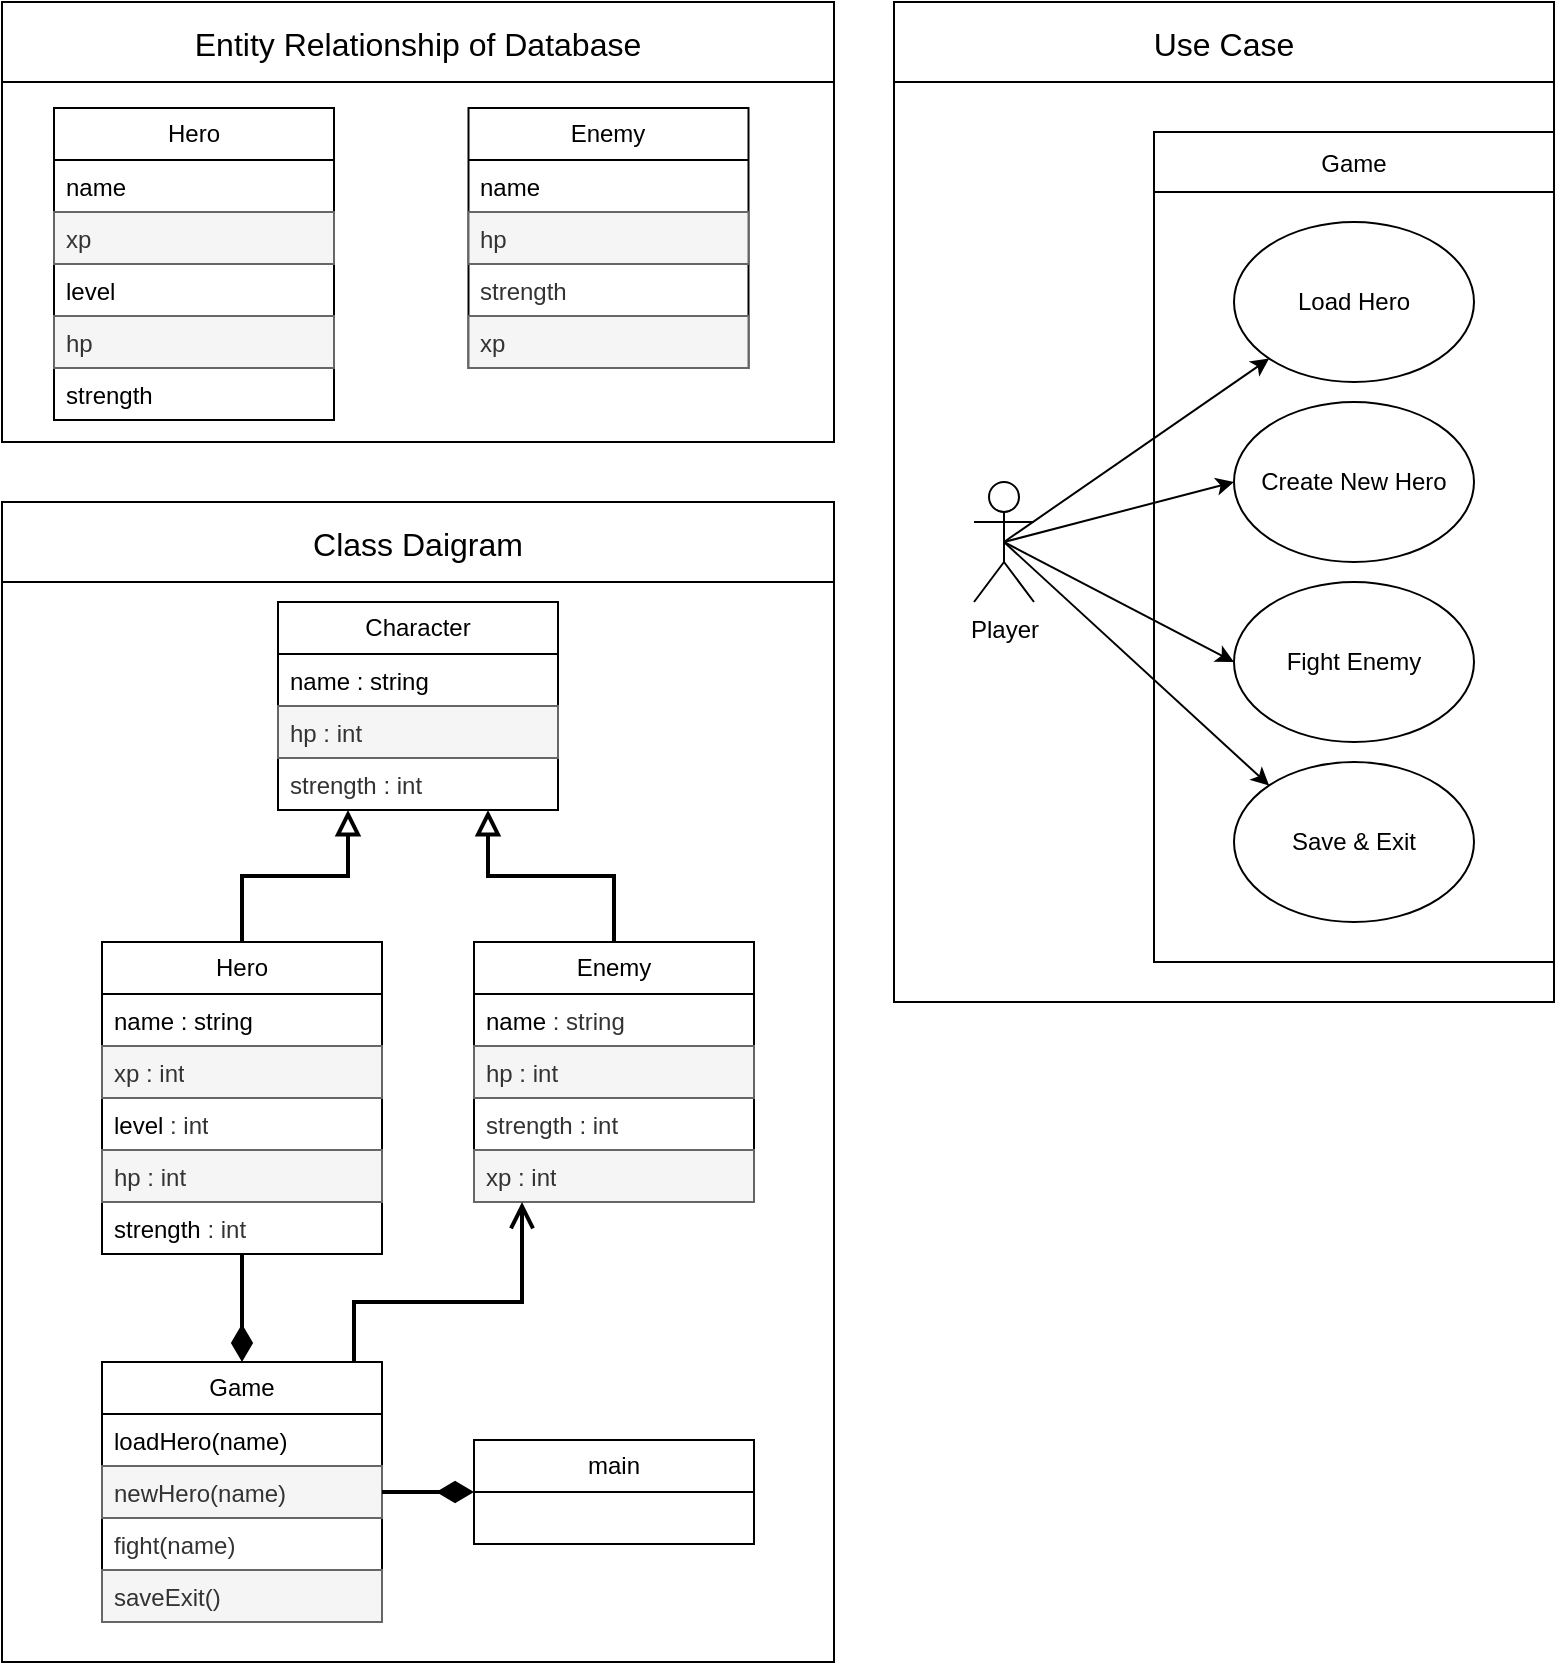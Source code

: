 <mxfile version="24.2.2" type="device">
  <diagram name="Page-1" id="b5b7bab2-c9e2-2cf4-8b2a-24fd1a2a6d21">
    <mxGraphModel dx="1304" dy="874" grid="1" gridSize="10" guides="1" tooltips="1" connect="1" arrows="1" fold="1" page="1" pageScale="1" pageWidth="827" pageHeight="1169" background="none" math="0" shadow="0">
      <root>
        <mxCell id="0" />
        <mxCell id="1" parent="0" />
        <mxCell id="keCxKg6TDDwjZgesL6dW-48" value="Entity Relationship of Database" style="swimlane;startSize=40;fontStyle=0;fillColor=none;fontSize=16;" vertex="1" parent="1">
          <mxGeometry x="24" y="20" width="416" height="220" as="geometry">
            <mxRectangle x="60" y="50" width="140" height="30" as="alternateBounds" />
          </mxGeometry>
        </mxCell>
        <mxCell id="keCxKg6TDDwjZgesL6dW-62" value="Hero" style="swimlane;fontStyle=0;childLayout=stackLayout;horizontal=1;startSize=26;fillColor=none;horizontalStack=0;resizeParent=1;resizeParentMax=0;resizeLast=0;collapsible=1;marginBottom=0;whiteSpace=wrap;html=1;" vertex="1" parent="keCxKg6TDDwjZgesL6dW-48">
          <mxGeometry x="26" y="53" width="140" height="156" as="geometry">
            <mxRectangle x="57" y="50" width="100" height="30" as="alternateBounds" />
          </mxGeometry>
        </mxCell>
        <mxCell id="keCxKg6TDDwjZgesL6dW-63" value="name" style="text;strokeColor=none;fillColor=none;align=left;verticalAlign=top;spacingLeft=4;spacingRight=4;overflow=hidden;rotatable=0;points=[[0,0.5],[1,0.5]];portConstraint=eastwest;whiteSpace=wrap;html=1;" vertex="1" parent="keCxKg6TDDwjZgesL6dW-62">
          <mxGeometry y="26" width="140" height="26" as="geometry" />
        </mxCell>
        <mxCell id="keCxKg6TDDwjZgesL6dW-64" value="xp" style="text;strokeColor=#666666;fillColor=#f5f5f5;align=left;verticalAlign=top;spacingLeft=4;spacingRight=4;overflow=hidden;rotatable=0;points=[[0,0.5],[1,0.5]];portConstraint=eastwest;whiteSpace=wrap;html=1;shadow=0;fontColor=#333333;" vertex="1" parent="keCxKg6TDDwjZgesL6dW-62">
          <mxGeometry y="52" width="140" height="26" as="geometry" />
        </mxCell>
        <mxCell id="keCxKg6TDDwjZgesL6dW-65" value="level" style="text;strokeColor=none;fillColor=none;align=left;verticalAlign=top;spacingLeft=4;spacingRight=4;overflow=hidden;rotatable=0;points=[[0,0.5],[1,0.5]];portConstraint=eastwest;whiteSpace=wrap;html=1;" vertex="1" parent="keCxKg6TDDwjZgesL6dW-62">
          <mxGeometry y="78" width="140" height="26" as="geometry" />
        </mxCell>
        <mxCell id="keCxKg6TDDwjZgesL6dW-66" value="hp" style="text;strokeColor=#666666;fillColor=#f5f5f5;align=left;verticalAlign=top;spacingLeft=4;spacingRight=4;overflow=hidden;rotatable=0;points=[[0,0.5],[1,0.5]];portConstraint=eastwest;whiteSpace=wrap;html=1;fontColor=#333333;" vertex="1" parent="keCxKg6TDDwjZgesL6dW-62">
          <mxGeometry y="104" width="140" height="26" as="geometry" />
        </mxCell>
        <mxCell id="keCxKg6TDDwjZgesL6dW-67" value="strength" style="text;strokeColor=none;fillColor=none;align=left;verticalAlign=top;spacingLeft=4;spacingRight=4;overflow=hidden;rotatable=0;points=[[0,0.5],[1,0.5]];portConstraint=eastwest;whiteSpace=wrap;html=1;" vertex="1" parent="keCxKg6TDDwjZgesL6dW-62">
          <mxGeometry y="130" width="140" height="26" as="geometry" />
        </mxCell>
        <mxCell id="keCxKg6TDDwjZgesL6dW-68" value="Enemy" style="swimlane;fontStyle=0;childLayout=stackLayout;horizontal=1;startSize=26;fillColor=none;horizontalStack=0;resizeParent=1;resizeParentMax=0;resizeLast=0;collapsible=1;marginBottom=0;whiteSpace=wrap;html=1;" vertex="1" parent="keCxKg6TDDwjZgesL6dW-48">
          <mxGeometry x="233.25" y="53" width="140" height="130" as="geometry">
            <mxRectangle x="240" y="240" width="100" height="30" as="alternateBounds" />
          </mxGeometry>
        </mxCell>
        <mxCell id="keCxKg6TDDwjZgesL6dW-69" value="name" style="text;strokeColor=none;fillColor=none;align=left;verticalAlign=top;spacingLeft=4;spacingRight=4;overflow=hidden;rotatable=0;points=[[0,0.5],[1,0.5]];portConstraint=eastwest;whiteSpace=wrap;html=1;" vertex="1" parent="keCxKg6TDDwjZgesL6dW-68">
          <mxGeometry y="26" width="140" height="26" as="geometry" />
        </mxCell>
        <mxCell id="keCxKg6TDDwjZgesL6dW-70" value="hp" style="text;strokeColor=#666666;fillColor=#f5f5f5;align=left;verticalAlign=top;spacingLeft=4;spacingRight=4;overflow=hidden;rotatable=0;points=[[0,0.5],[1,0.5]];portConstraint=eastwest;whiteSpace=wrap;html=1;fontColor=#333333;" vertex="1" parent="keCxKg6TDDwjZgesL6dW-68">
          <mxGeometry y="52" width="140" height="26" as="geometry" />
        </mxCell>
        <mxCell id="keCxKg6TDDwjZgesL6dW-71" value="strength" style="text;strokeColor=none;fillColor=none;align=left;verticalAlign=top;spacingLeft=4;spacingRight=4;overflow=hidden;rotatable=0;points=[[0,0.5],[1,0.5]];portConstraint=eastwest;whiteSpace=wrap;html=1;fontColor=#333333;" vertex="1" parent="keCxKg6TDDwjZgesL6dW-68">
          <mxGeometry y="78" width="140" height="26" as="geometry" />
        </mxCell>
        <mxCell id="keCxKg6TDDwjZgesL6dW-72" value="xp" style="text;strokeColor=#666666;fillColor=#f5f5f5;align=left;verticalAlign=top;spacingLeft=4;spacingRight=4;overflow=hidden;rotatable=0;points=[[0,0.5],[1,0.5]];portConstraint=eastwest;whiteSpace=wrap;html=1;fontColor=#333333;" vertex="1" parent="keCxKg6TDDwjZgesL6dW-68">
          <mxGeometry y="104" width="140" height="26" as="geometry" />
        </mxCell>
        <mxCell id="keCxKg6TDDwjZgesL6dW-76" value="Use Case" style="swimlane;startSize=40;fontStyle=0;fillColor=none;fontSize=16;" vertex="1" parent="1">
          <mxGeometry x="470" y="20" width="330" height="500" as="geometry" />
        </mxCell>
        <mxCell id="keCxKg6TDDwjZgesL6dW-45" value="Game" style="swimlane;startSize=30;fontStyle=0;fillColor=none;" vertex="1" parent="keCxKg6TDDwjZgesL6dW-76">
          <mxGeometry x="130" y="65" width="200" height="415" as="geometry">
            <mxRectangle x="130" y="65" width="70" height="30" as="alternateBounds" />
          </mxGeometry>
        </mxCell>
        <mxCell id="keCxKg6TDDwjZgesL6dW-46" value="Load Hero&lt;span style=&quot;color: rgba(0, 0, 0, 0); font-family: monospace; font-size: 0px; text-align: start; text-wrap: nowrap;&quot;&gt;%3CmxGraphModel%3E%3Croot%3E%3CmxCell%20id%3D%220%22%2F%3E%3CmxCell%20id%3D%221%22%20parent%3D%220%22%2F%3E%3CmxCell%20id%3D%222%22%20value%3D%22Game%22%20style%3D%22swimlane%3BstartSize%3D30%3BfontStyle%3D0%3BfillColor%3Dnone%3B%22%20vertex%3D%221%22%20parent%3D%221%22%3E%3CmxGeometry%20x%3D%2287%22%20y%3D%22320%22%20width%3D%22260%22%20height%3D%22410%22%20as%3D%22geometry%22%2F%3E%3C%2FmxCell%3E%3CmxCell%20id%3D%223%22%20value%3D%22%22%20style%3D%22ellipse%3BwhiteSpace%3Dwrap%3Bhtml%3D1%3B%22%20vertex%3D%221%22%20parent%3D%222%22%3E%3CmxGeometry%20x%3D%2240%22%20y%3D%2240%22%20width%3D%22120%22%20height%3D%2280%22%20as%3D%22geometry%22%2F%3E%3C%2FmxCell%3E%3CmxCell%20id%3D%224%22%20value%3D%22%22%20style%3D%22swimlane%3BstartSize%3D0%3B%22%20vertex%3D%221%22%20parent%3D%222%22%3E%3CmxGeometry%20x%3D%22-60%22%20y%3D%22-20%22%20width%3D%22390%22%20height%3D%22540%22%20as%3D%22geometry%22%2F%3E%3C%2FmxCell%3E%3C%2Froot%3E%3C%2FmxGraphModel%3E&lt;/span&gt;" style="ellipse;whiteSpace=wrap;html=1;" vertex="1" parent="keCxKg6TDDwjZgesL6dW-45">
          <mxGeometry x="40" y="45" width="120" height="80" as="geometry" />
        </mxCell>
        <mxCell id="keCxKg6TDDwjZgesL6dW-77" value="Create New Hero" style="ellipse;whiteSpace=wrap;html=1;" vertex="1" parent="keCxKg6TDDwjZgesL6dW-45">
          <mxGeometry x="40" y="135" width="120" height="80" as="geometry" />
        </mxCell>
        <mxCell id="keCxKg6TDDwjZgesL6dW-78" value="Fight Enemy&lt;span style=&quot;color: rgba(0, 0, 0, 0); font-family: monospace; font-size: 0px; text-align: start; text-wrap: nowrap;&quot;&gt;%3CmxGraphModel%3E%3Croot%3E%3CmxCell%20id%3D%220%22%2F%3E%3CmxCell%20id%3D%221%22%20parent%3D%220%22%2F%3E%3CmxCell%20id%3D%222%22%20value%3D%22Create%20New%20Hero%22%20style%3D%22ellipse%3BwhiteSpace%3Dwrap%3Bhtml%3D1%3B%22%20vertex%3D%221%22%20parent%3D%221%22%3E%3CmxGeometry%20x%3D%22230%22%20y%3D%22560%22%20width%3D%22120%22%20height%3D%2280%22%20as%3D%22geometry%22%2F%3E%3C%2FmxCell%3E%3C%2Froot%3E%3C%2FmxGraphModel%3E&lt;/span&gt;" style="ellipse;whiteSpace=wrap;html=1;" vertex="1" parent="keCxKg6TDDwjZgesL6dW-45">
          <mxGeometry x="40" y="225" width="120" height="80" as="geometry" />
        </mxCell>
        <mxCell id="keCxKg6TDDwjZgesL6dW-79" value="Save &amp;amp; Exit" style="ellipse;whiteSpace=wrap;html=1;" vertex="1" parent="keCxKg6TDDwjZgesL6dW-45">
          <mxGeometry x="40" y="315" width="120" height="80" as="geometry" />
        </mxCell>
        <mxCell id="keCxKg6TDDwjZgesL6dW-44" value="Player" style="shape=umlActor;verticalLabelPosition=bottom;verticalAlign=top;html=1;" vertex="1" parent="keCxKg6TDDwjZgesL6dW-76">
          <mxGeometry x="40" y="240" width="30" height="60" as="geometry" />
        </mxCell>
        <mxCell id="keCxKg6TDDwjZgesL6dW-81" value="" style="endArrow=classic;html=1;rounded=0;exitX=0.5;exitY=0.5;exitDx=0;exitDy=0;exitPerimeter=0;entryX=0;entryY=1;entryDx=0;entryDy=0;" edge="1" parent="keCxKg6TDDwjZgesL6dW-76" source="keCxKg6TDDwjZgesL6dW-44" target="keCxKg6TDDwjZgesL6dW-46">
          <mxGeometry width="50" height="50" relative="1" as="geometry">
            <mxPoint x="130" y="270" as="sourcePoint" />
            <mxPoint x="180" y="220" as="targetPoint" />
          </mxGeometry>
        </mxCell>
        <mxCell id="keCxKg6TDDwjZgesL6dW-82" value="" style="endArrow=classic;html=1;rounded=0;exitX=0.5;exitY=0.5;exitDx=0;exitDy=0;exitPerimeter=0;entryX=0;entryY=0.5;entryDx=0;entryDy=0;" edge="1" parent="keCxKg6TDDwjZgesL6dW-76" source="keCxKg6TDDwjZgesL6dW-44" target="keCxKg6TDDwjZgesL6dW-77">
          <mxGeometry width="50" height="50" relative="1" as="geometry">
            <mxPoint x="30" y="351" as="sourcePoint" />
            <mxPoint x="153" y="294" as="targetPoint" />
          </mxGeometry>
        </mxCell>
        <mxCell id="keCxKg6TDDwjZgesL6dW-83" value="" style="endArrow=classic;html=1;rounded=0;exitX=0.5;exitY=0.5;exitDx=0;exitDy=0;exitPerimeter=0;entryX=0;entryY=0.5;entryDx=0;entryDy=0;" edge="1" parent="keCxKg6TDDwjZgesL6dW-76" source="keCxKg6TDDwjZgesL6dW-44" target="keCxKg6TDDwjZgesL6dW-78">
          <mxGeometry width="50" height="50" relative="1" as="geometry">
            <mxPoint x="75" y="245" as="sourcePoint" />
            <mxPoint x="180" y="250" as="targetPoint" />
          </mxGeometry>
        </mxCell>
        <mxCell id="keCxKg6TDDwjZgesL6dW-84" value="" style="endArrow=classic;html=1;rounded=0;exitX=0.5;exitY=0.5;exitDx=0;exitDy=0;exitPerimeter=0;entryX=0;entryY=0;entryDx=0;entryDy=0;" edge="1" parent="keCxKg6TDDwjZgesL6dW-76" source="keCxKg6TDDwjZgesL6dW-44" target="keCxKg6TDDwjZgesL6dW-79">
          <mxGeometry width="50" height="50" relative="1" as="geometry">
            <mxPoint x="85" y="255" as="sourcePoint" />
            <mxPoint x="190" y="260" as="targetPoint" />
          </mxGeometry>
        </mxCell>
        <mxCell id="keCxKg6TDDwjZgesL6dW-85" value="Class Daigram" style="swimlane;startSize=40;fontStyle=0;fontSize=16;fillColor=none;" vertex="1" parent="1">
          <mxGeometry x="24" y="270" width="416" height="580" as="geometry" />
        </mxCell>
        <mxCell id="keCxKg6TDDwjZgesL6dW-87" value="Hero" style="swimlane;fontStyle=0;childLayout=stackLayout;horizontal=1;startSize=26;fillColor=none;horizontalStack=0;resizeParent=1;resizeParentMax=0;resizeLast=0;collapsible=1;marginBottom=0;whiteSpace=wrap;html=1;" vertex="1" parent="keCxKg6TDDwjZgesL6dW-85">
          <mxGeometry x="50" y="220" width="140" height="156" as="geometry">
            <mxRectangle x="57" y="50" width="100" height="30" as="alternateBounds" />
          </mxGeometry>
        </mxCell>
        <mxCell id="keCxKg6TDDwjZgesL6dW-88" value="name : string" style="text;strokeColor=none;fillColor=none;align=left;verticalAlign=top;spacingLeft=4;spacingRight=4;overflow=hidden;rotatable=0;points=[[0,0.5],[1,0.5]];portConstraint=eastwest;whiteSpace=wrap;html=1;" vertex="1" parent="keCxKg6TDDwjZgesL6dW-87">
          <mxGeometry y="26" width="140" height="26" as="geometry" />
        </mxCell>
        <mxCell id="keCxKg6TDDwjZgesL6dW-89" value="xp : int" style="text;strokeColor=#666666;fillColor=#f5f5f5;align=left;verticalAlign=top;spacingLeft=4;spacingRight=4;overflow=hidden;rotatable=0;points=[[0,0.5],[1,0.5]];portConstraint=eastwest;whiteSpace=wrap;html=1;shadow=0;fontColor=#333333;" vertex="1" parent="keCxKg6TDDwjZgesL6dW-87">
          <mxGeometry y="52" width="140" height="26" as="geometry" />
        </mxCell>
        <mxCell id="keCxKg6TDDwjZgesL6dW-90" value="level&amp;nbsp;&lt;span style=&quot;color: rgb(51, 51, 51);&quot;&gt;: int&lt;/span&gt;" style="text;strokeColor=none;fillColor=none;align=left;verticalAlign=top;spacingLeft=4;spacingRight=4;overflow=hidden;rotatable=0;points=[[0,0.5],[1,0.5]];portConstraint=eastwest;whiteSpace=wrap;html=1;" vertex="1" parent="keCxKg6TDDwjZgesL6dW-87">
          <mxGeometry y="78" width="140" height="26" as="geometry" />
        </mxCell>
        <mxCell id="keCxKg6TDDwjZgesL6dW-91" value="hp : int" style="text;strokeColor=#666666;fillColor=#f5f5f5;align=left;verticalAlign=top;spacingLeft=4;spacingRight=4;overflow=hidden;rotatable=0;points=[[0,0.5],[1,0.5]];portConstraint=eastwest;whiteSpace=wrap;html=1;fontColor=#333333;" vertex="1" parent="keCxKg6TDDwjZgesL6dW-87">
          <mxGeometry y="104" width="140" height="26" as="geometry" />
        </mxCell>
        <mxCell id="keCxKg6TDDwjZgesL6dW-92" value="strength&amp;nbsp;&lt;span style=&quot;color: rgb(51, 51, 51);&quot;&gt;: int&lt;/span&gt;" style="text;strokeColor=none;fillColor=none;align=left;verticalAlign=top;spacingLeft=4;spacingRight=4;overflow=hidden;rotatable=0;points=[[0,0.5],[1,0.5]];portConstraint=eastwest;whiteSpace=wrap;html=1;" vertex="1" parent="keCxKg6TDDwjZgesL6dW-87">
          <mxGeometry y="130" width="140" height="26" as="geometry" />
        </mxCell>
        <mxCell id="keCxKg6TDDwjZgesL6dW-93" value="Enemy" style="swimlane;fontStyle=0;childLayout=stackLayout;horizontal=1;startSize=26;fillColor=none;horizontalStack=0;resizeParent=1;resizeParentMax=0;resizeLast=0;collapsible=1;marginBottom=0;whiteSpace=wrap;html=1;" vertex="1" parent="keCxKg6TDDwjZgesL6dW-85">
          <mxGeometry x="236" y="220" width="140" height="130" as="geometry">
            <mxRectangle x="240" y="240" width="100" height="30" as="alternateBounds" />
          </mxGeometry>
        </mxCell>
        <mxCell id="keCxKg6TDDwjZgesL6dW-94" value="name &lt;font color=&quot;#333333&quot;&gt;: string&lt;/font&gt;" style="text;strokeColor=none;fillColor=none;align=left;verticalAlign=top;spacingLeft=4;spacingRight=4;overflow=hidden;rotatable=0;points=[[0,0.5],[1,0.5]];portConstraint=eastwest;whiteSpace=wrap;html=1;" vertex="1" parent="keCxKg6TDDwjZgesL6dW-93">
          <mxGeometry y="26" width="140" height="26" as="geometry" />
        </mxCell>
        <mxCell id="keCxKg6TDDwjZgesL6dW-95" value="hp : int" style="text;strokeColor=#666666;fillColor=#f5f5f5;align=left;verticalAlign=top;spacingLeft=4;spacingRight=4;overflow=hidden;rotatable=0;points=[[0,0.5],[1,0.5]];portConstraint=eastwest;whiteSpace=wrap;html=1;fontColor=#333333;" vertex="1" parent="keCxKg6TDDwjZgesL6dW-93">
          <mxGeometry y="52" width="140" height="26" as="geometry" />
        </mxCell>
        <mxCell id="keCxKg6TDDwjZgesL6dW-96" value="strength : int" style="text;strokeColor=none;fillColor=none;align=left;verticalAlign=top;spacingLeft=4;spacingRight=4;overflow=hidden;rotatable=0;points=[[0,0.5],[1,0.5]];portConstraint=eastwest;whiteSpace=wrap;html=1;fontColor=#333333;" vertex="1" parent="keCxKg6TDDwjZgesL6dW-93">
          <mxGeometry y="78" width="140" height="26" as="geometry" />
        </mxCell>
        <mxCell id="keCxKg6TDDwjZgesL6dW-97" value="xp : int" style="text;strokeColor=#666666;fillColor=#f5f5f5;align=left;verticalAlign=top;spacingLeft=4;spacingRight=4;overflow=hidden;rotatable=0;points=[[0,0.5],[1,0.5]];portConstraint=eastwest;whiteSpace=wrap;html=1;fontColor=#333333;" vertex="1" parent="keCxKg6TDDwjZgesL6dW-93">
          <mxGeometry y="104" width="140" height="26" as="geometry" />
        </mxCell>
        <mxCell id="keCxKg6TDDwjZgesL6dW-107" style="edgeStyle=orthogonalEdgeStyle;rounded=0;orthogonalLoop=1;jettySize=auto;html=1;endArrow=open;endFill=0;startArrow=none;startFill=0;strokeWidth=2;endSize=9;" edge="1" parent="keCxKg6TDDwjZgesL6dW-85" source="keCxKg6TDDwjZgesL6dW-101" target="keCxKg6TDDwjZgesL6dW-93">
          <mxGeometry relative="1" as="geometry">
            <mxPoint x="310" y="420" as="sourcePoint" />
            <Array as="points">
              <mxPoint x="176" y="400" />
              <mxPoint x="260" y="400" />
            </Array>
          </mxGeometry>
        </mxCell>
        <mxCell id="keCxKg6TDDwjZgesL6dW-121" style="edgeStyle=orthogonalEdgeStyle;rounded=0;orthogonalLoop=1;jettySize=auto;html=1;strokeWidth=2;endSize=13;startArrow=none;startFill=0;endArrow=diamondThin;endFill=1;entryX=0.5;entryY=0;entryDx=0;entryDy=0;" edge="1" parent="keCxKg6TDDwjZgesL6dW-85" source="keCxKg6TDDwjZgesL6dW-87" target="keCxKg6TDDwjZgesL6dW-101">
          <mxGeometry relative="1" as="geometry" />
        </mxCell>
        <mxCell id="keCxKg6TDDwjZgesL6dW-101" value="Game" style="swimlane;fontStyle=0;childLayout=stackLayout;horizontal=1;startSize=26;fillColor=none;horizontalStack=0;resizeParent=1;resizeParentMax=0;resizeLast=0;collapsible=1;marginBottom=0;whiteSpace=wrap;html=1;" vertex="1" parent="keCxKg6TDDwjZgesL6dW-85">
          <mxGeometry x="50" y="430" width="140" height="130" as="geometry">
            <mxRectangle x="240" y="240" width="100" height="30" as="alternateBounds" />
          </mxGeometry>
        </mxCell>
        <mxCell id="keCxKg6TDDwjZgesL6dW-102" value="loadHero(name)" style="text;strokeColor=none;fillColor=none;align=left;verticalAlign=top;spacingLeft=4;spacingRight=4;overflow=hidden;rotatable=0;points=[[0,0.5],[1,0.5]];portConstraint=eastwest;whiteSpace=wrap;html=1;" vertex="1" parent="keCxKg6TDDwjZgesL6dW-101">
          <mxGeometry y="26" width="140" height="26" as="geometry" />
        </mxCell>
        <mxCell id="keCxKg6TDDwjZgesL6dW-103" value="newHero(name)" style="text;strokeColor=#666666;fillColor=#f5f5f5;align=left;verticalAlign=top;spacingLeft=4;spacingRight=4;overflow=hidden;rotatable=0;points=[[0,0.5],[1,0.5]];portConstraint=eastwest;whiteSpace=wrap;html=1;fontColor=#333333;" vertex="1" parent="keCxKg6TDDwjZgesL6dW-101">
          <mxGeometry y="52" width="140" height="26" as="geometry" />
        </mxCell>
        <mxCell id="keCxKg6TDDwjZgesL6dW-104" value="fight(name)" style="text;strokeColor=none;fillColor=none;align=left;verticalAlign=top;spacingLeft=4;spacingRight=4;overflow=hidden;rotatable=0;points=[[0,0.5],[1,0.5]];portConstraint=eastwest;whiteSpace=wrap;html=1;fontColor=#333333;" vertex="1" parent="keCxKg6TDDwjZgesL6dW-101">
          <mxGeometry y="78" width="140" height="26" as="geometry" />
        </mxCell>
        <mxCell id="keCxKg6TDDwjZgesL6dW-105" value="saveExit()" style="text;strokeColor=#666666;fillColor=#f5f5f5;align=left;verticalAlign=top;spacingLeft=4;spacingRight=4;overflow=hidden;rotatable=0;points=[[0,0.5],[1,0.5]];portConstraint=eastwest;whiteSpace=wrap;html=1;fontColor=#333333;" vertex="1" parent="keCxKg6TDDwjZgesL6dW-101">
          <mxGeometry y="104" width="140" height="26" as="geometry" />
        </mxCell>
        <mxCell id="keCxKg6TDDwjZgesL6dW-113" style="edgeStyle=orthogonalEdgeStyle;rounded=0;orthogonalLoop=1;jettySize=auto;html=1;endArrow=none;endFill=0;strokeWidth=2;startArrow=diamondThin;startFill=1;startSize=13;" edge="1" parent="keCxKg6TDDwjZgesL6dW-85" source="keCxKg6TDDwjZgesL6dW-122" target="keCxKg6TDDwjZgesL6dW-101">
          <mxGeometry relative="1" as="geometry">
            <mxPoint x="236" y="495" as="sourcePoint" />
            <mxPoint x="250" y="495" as="targetPoint" />
          </mxGeometry>
        </mxCell>
        <mxCell id="keCxKg6TDDwjZgesL6dW-119" style="edgeStyle=orthogonalEdgeStyle;rounded=0;orthogonalLoop=1;jettySize=auto;html=1;endArrow=block;endFill=0;strokeWidth=2;endSize=8;entryX=0.25;entryY=1;entryDx=0;entryDy=0;" edge="1" parent="keCxKg6TDDwjZgesL6dW-85" source="keCxKg6TDDwjZgesL6dW-87" target="keCxKg6TDDwjZgesL6dW-114">
          <mxGeometry relative="1" as="geometry" />
        </mxCell>
        <mxCell id="keCxKg6TDDwjZgesL6dW-120" style="edgeStyle=orthogonalEdgeStyle;rounded=0;orthogonalLoop=1;jettySize=auto;html=1;endArrow=block;endFill=0;strokeWidth=2;endSize=8;entryX=0.75;entryY=1;entryDx=0;entryDy=0;" edge="1" parent="keCxKg6TDDwjZgesL6dW-85" source="keCxKg6TDDwjZgesL6dW-93" target="keCxKg6TDDwjZgesL6dW-114">
          <mxGeometry relative="1" as="geometry" />
        </mxCell>
        <mxCell id="keCxKg6TDDwjZgesL6dW-114" value="Character" style="swimlane;fontStyle=0;childLayout=stackLayout;horizontal=1;startSize=26;fillColor=none;horizontalStack=0;resizeParent=1;resizeParentMax=0;resizeLast=0;collapsible=1;marginBottom=0;whiteSpace=wrap;html=1;" vertex="1" parent="keCxKg6TDDwjZgesL6dW-85">
          <mxGeometry x="138" y="50" width="140" height="104" as="geometry">
            <mxRectangle x="240" y="240" width="100" height="30" as="alternateBounds" />
          </mxGeometry>
        </mxCell>
        <mxCell id="keCxKg6TDDwjZgesL6dW-115" value="name : string" style="text;strokeColor=none;fillColor=none;align=left;verticalAlign=top;spacingLeft=4;spacingRight=4;overflow=hidden;rotatable=0;points=[[0,0.5],[1,0.5]];portConstraint=eastwest;whiteSpace=wrap;html=1;" vertex="1" parent="keCxKg6TDDwjZgesL6dW-114">
          <mxGeometry y="26" width="140" height="26" as="geometry" />
        </mxCell>
        <mxCell id="keCxKg6TDDwjZgesL6dW-116" value="hp : int" style="text;strokeColor=#666666;fillColor=#f5f5f5;align=left;verticalAlign=top;spacingLeft=4;spacingRight=4;overflow=hidden;rotatable=0;points=[[0,0.5],[1,0.5]];portConstraint=eastwest;whiteSpace=wrap;html=1;fontColor=#333333;" vertex="1" parent="keCxKg6TDDwjZgesL6dW-114">
          <mxGeometry y="52" width="140" height="26" as="geometry" />
        </mxCell>
        <mxCell id="keCxKg6TDDwjZgesL6dW-117" value="strength : int" style="text;strokeColor=none;fillColor=none;align=left;verticalAlign=top;spacingLeft=4;spacingRight=4;overflow=hidden;rotatable=0;points=[[0,0.5],[1,0.5]];portConstraint=eastwest;whiteSpace=wrap;html=1;fontColor=#333333;" vertex="1" parent="keCxKg6TDDwjZgesL6dW-114">
          <mxGeometry y="78" width="140" height="26" as="geometry" />
        </mxCell>
        <mxCell id="keCxKg6TDDwjZgesL6dW-122" value="main" style="swimlane;fontStyle=0;childLayout=stackLayout;horizontal=1;startSize=26;fillColor=none;horizontalStack=0;resizeParent=1;resizeParentMax=0;resizeLast=0;collapsible=1;marginBottom=0;whiteSpace=wrap;html=1;" vertex="1" parent="keCxKg6TDDwjZgesL6dW-85">
          <mxGeometry x="236" y="469" width="140" height="52" as="geometry">
            <mxRectangle x="240" y="240" width="100" height="30" as="alternateBounds" />
          </mxGeometry>
        </mxCell>
        <mxCell id="keCxKg6TDDwjZgesL6dW-125" value="&amp;nbsp;" style="text;strokeColor=none;fillColor=none;align=left;verticalAlign=top;spacingLeft=4;spacingRight=4;overflow=hidden;rotatable=0;points=[[0,0.5],[1,0.5]];portConstraint=eastwest;whiteSpace=wrap;html=1;fontColor=#333333;" vertex="1" parent="keCxKg6TDDwjZgesL6dW-122">
          <mxGeometry y="26" width="140" height="26" as="geometry" />
        </mxCell>
      </root>
    </mxGraphModel>
  </diagram>
</mxfile>
